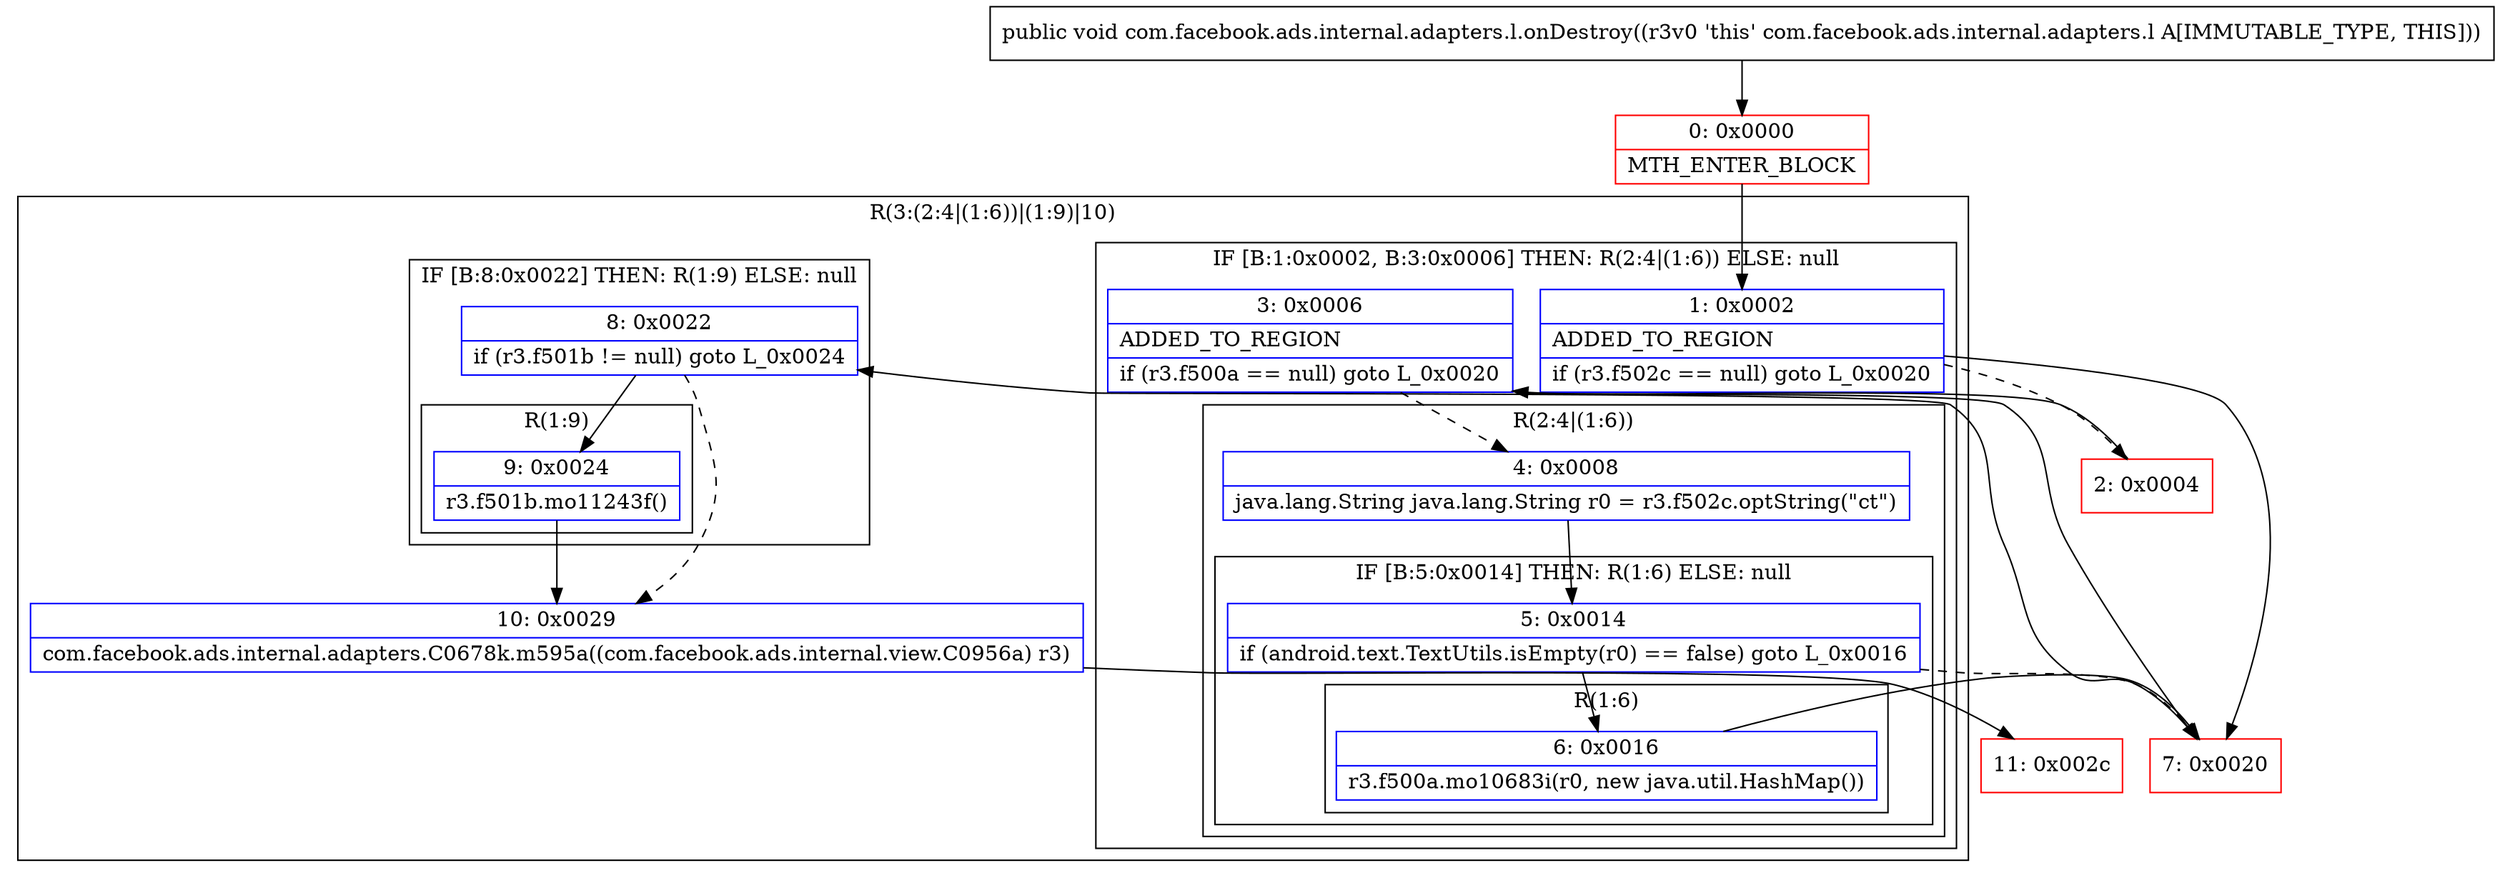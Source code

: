 digraph "CFG forcom.facebook.ads.internal.adapters.l.onDestroy()V" {
subgraph cluster_Region_1718679711 {
label = "R(3:(2:4|(1:6))|(1:9)|10)";
node [shape=record,color=blue];
subgraph cluster_IfRegion_578191530 {
label = "IF [B:1:0x0002, B:3:0x0006] THEN: R(2:4|(1:6)) ELSE: null";
node [shape=record,color=blue];
Node_1 [shape=record,label="{1\:\ 0x0002|ADDED_TO_REGION\l|if (r3.f502c == null) goto L_0x0020\l}"];
Node_3 [shape=record,label="{3\:\ 0x0006|ADDED_TO_REGION\l|if (r3.f500a == null) goto L_0x0020\l}"];
subgraph cluster_Region_556542161 {
label = "R(2:4|(1:6))";
node [shape=record,color=blue];
Node_4 [shape=record,label="{4\:\ 0x0008|java.lang.String java.lang.String r0 = r3.f502c.optString(\"ct\")\l}"];
subgraph cluster_IfRegion_558767111 {
label = "IF [B:5:0x0014] THEN: R(1:6) ELSE: null";
node [shape=record,color=blue];
Node_5 [shape=record,label="{5\:\ 0x0014|if (android.text.TextUtils.isEmpty(r0) == false) goto L_0x0016\l}"];
subgraph cluster_Region_1228807294 {
label = "R(1:6)";
node [shape=record,color=blue];
Node_6 [shape=record,label="{6\:\ 0x0016|r3.f500a.mo10683i(r0, new java.util.HashMap())\l}"];
}
}
}
}
subgraph cluster_IfRegion_251949819 {
label = "IF [B:8:0x0022] THEN: R(1:9) ELSE: null";
node [shape=record,color=blue];
Node_8 [shape=record,label="{8\:\ 0x0022|if (r3.f501b != null) goto L_0x0024\l}"];
subgraph cluster_Region_690618911 {
label = "R(1:9)";
node [shape=record,color=blue];
Node_9 [shape=record,label="{9\:\ 0x0024|r3.f501b.mo11243f()\l}"];
}
}
Node_10 [shape=record,label="{10\:\ 0x0029|com.facebook.ads.internal.adapters.C0678k.m595a((com.facebook.ads.internal.view.C0956a) r3)\l}"];
}
Node_0 [shape=record,color=red,label="{0\:\ 0x0000|MTH_ENTER_BLOCK\l}"];
Node_2 [shape=record,color=red,label="{2\:\ 0x0004}"];
Node_7 [shape=record,color=red,label="{7\:\ 0x0020}"];
Node_11 [shape=record,color=red,label="{11\:\ 0x002c}"];
MethodNode[shape=record,label="{public void com.facebook.ads.internal.adapters.l.onDestroy((r3v0 'this' com.facebook.ads.internal.adapters.l A[IMMUTABLE_TYPE, THIS])) }"];
MethodNode -> Node_0;
Node_1 -> Node_2[style=dashed];
Node_1 -> Node_7;
Node_3 -> Node_4[style=dashed];
Node_3 -> Node_7;
Node_4 -> Node_5;
Node_5 -> Node_6;
Node_5 -> Node_7[style=dashed];
Node_6 -> Node_7;
Node_8 -> Node_9;
Node_8 -> Node_10[style=dashed];
Node_9 -> Node_10;
Node_10 -> Node_11;
Node_0 -> Node_1;
Node_2 -> Node_3;
Node_7 -> Node_8;
}

